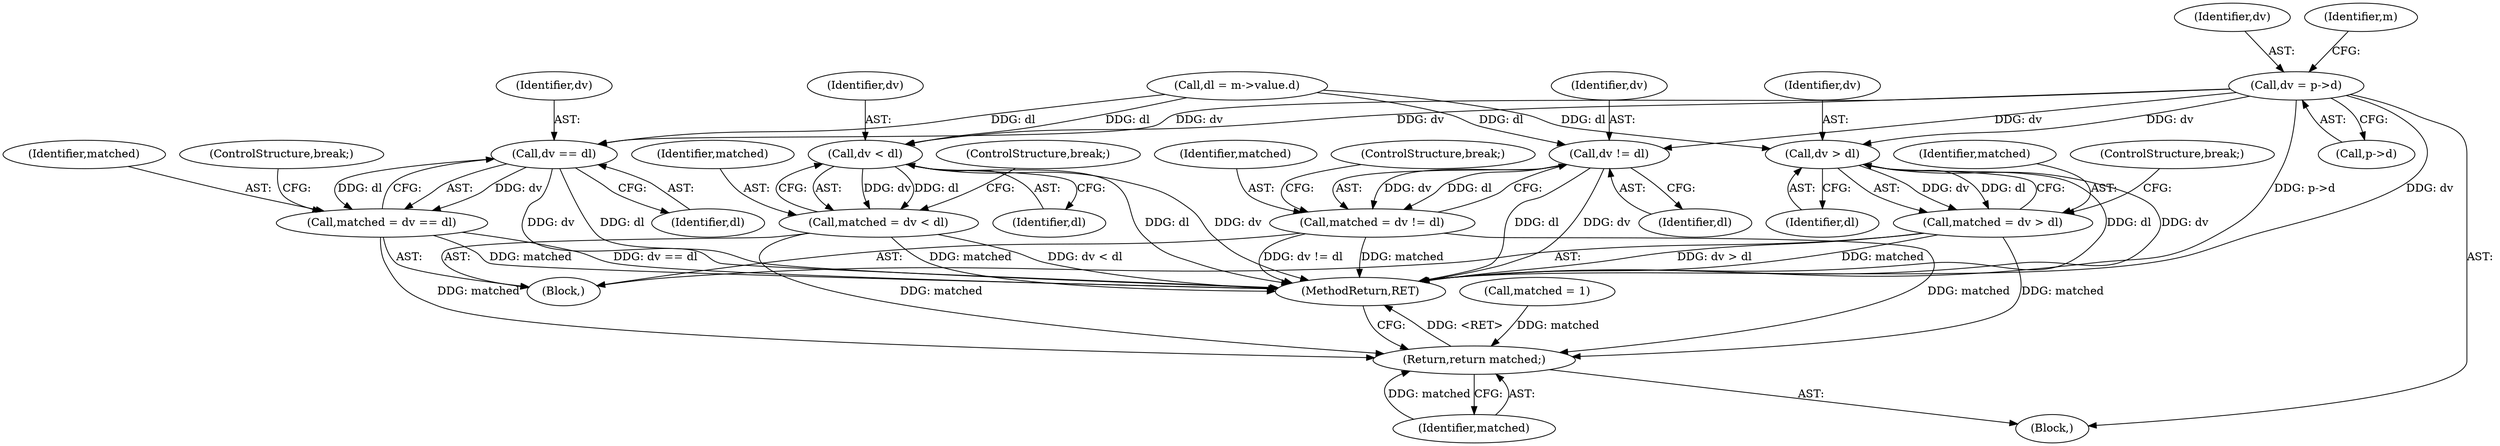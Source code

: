 digraph "0_file_4a284c89d6ef11aca34da65da7d673050a5ea320_1@pointer" {
"1000260" [label="(Call,dv = p->d)"];
"1000278" [label="(Call,dv != dl)"];
"1000276" [label="(Call,matched = dv != dl)"];
"1000313" [label="(Return,return matched;)"];
"1000285" [label="(Call,dv == dl)"];
"1000283" [label="(Call,matched = dv == dl)"];
"1000292" [label="(Call,dv > dl)"];
"1000290" [label="(Call,matched = dv > dl)"];
"1000299" [label="(Call,dv < dl)"];
"1000297" [label="(Call,matched = dv < dl)"];
"1000287" [label="(Identifier,dl)"];
"1000260" [label="(Call,dv = p->d)"];
"1000269" [label="(Block,)"];
"1000994" [label="(MethodReturn,RET)"];
"1000280" [label="(Identifier,dl)"];
"1000261" [label="(Identifier,dv)"];
"1000278" [label="(Call,dv != dl)"];
"1000253" [label="(Call,dl = m->value.d)"];
"1000294" [label="(Identifier,dl)"];
"1000302" [label="(ControlStructure,break;)"];
"1000293" [label="(Identifier,dv)"];
"1000301" [label="(Identifier,dl)"];
"1000271" [label="(Call,matched = 1)"];
"1000298" [label="(Identifier,matched)"];
"1000277" [label="(Identifier,matched)"];
"1000284" [label="(Identifier,matched)"];
"1000262" [label="(Call,p->d)"];
"1000299" [label="(Call,dv < dl)"];
"1000313" [label="(Return,return matched;)"];
"1000267" [label="(Identifier,m)"];
"1000285" [label="(Call,dv == dl)"];
"1000276" [label="(Call,matched = dv != dl)"];
"1000281" [label="(ControlStructure,break;)"];
"1000288" [label="(ControlStructure,break;)"];
"1000295" [label="(ControlStructure,break;)"];
"1000290" [label="(Call,matched = dv > dl)"];
"1000132" [label="(Block,)"];
"1000292" [label="(Call,dv > dl)"];
"1000291" [label="(Identifier,matched)"];
"1000286" [label="(Identifier,dv)"];
"1000283" [label="(Call,matched = dv == dl)"];
"1000297" [label="(Call,matched = dv < dl)"];
"1000279" [label="(Identifier,dv)"];
"1000314" [label="(Identifier,matched)"];
"1000300" [label="(Identifier,dv)"];
"1000260" -> "1000132"  [label="AST: "];
"1000260" -> "1000262"  [label="CFG: "];
"1000261" -> "1000260"  [label="AST: "];
"1000262" -> "1000260"  [label="AST: "];
"1000267" -> "1000260"  [label="CFG: "];
"1000260" -> "1000994"  [label="DDG: p->d"];
"1000260" -> "1000994"  [label="DDG: dv"];
"1000260" -> "1000278"  [label="DDG: dv"];
"1000260" -> "1000285"  [label="DDG: dv"];
"1000260" -> "1000292"  [label="DDG: dv"];
"1000260" -> "1000299"  [label="DDG: dv"];
"1000278" -> "1000276"  [label="AST: "];
"1000278" -> "1000280"  [label="CFG: "];
"1000279" -> "1000278"  [label="AST: "];
"1000280" -> "1000278"  [label="AST: "];
"1000276" -> "1000278"  [label="CFG: "];
"1000278" -> "1000994"  [label="DDG: dl"];
"1000278" -> "1000994"  [label="DDG: dv"];
"1000278" -> "1000276"  [label="DDG: dv"];
"1000278" -> "1000276"  [label="DDG: dl"];
"1000253" -> "1000278"  [label="DDG: dl"];
"1000276" -> "1000269"  [label="AST: "];
"1000277" -> "1000276"  [label="AST: "];
"1000281" -> "1000276"  [label="CFG: "];
"1000276" -> "1000994"  [label="DDG: dv != dl"];
"1000276" -> "1000994"  [label="DDG: matched"];
"1000276" -> "1000313"  [label="DDG: matched"];
"1000313" -> "1000132"  [label="AST: "];
"1000313" -> "1000314"  [label="CFG: "];
"1000314" -> "1000313"  [label="AST: "];
"1000994" -> "1000313"  [label="CFG: "];
"1000313" -> "1000994"  [label="DDG: <RET>"];
"1000314" -> "1000313"  [label="DDG: matched"];
"1000283" -> "1000313"  [label="DDG: matched"];
"1000271" -> "1000313"  [label="DDG: matched"];
"1000297" -> "1000313"  [label="DDG: matched"];
"1000290" -> "1000313"  [label="DDG: matched"];
"1000285" -> "1000283"  [label="AST: "];
"1000285" -> "1000287"  [label="CFG: "];
"1000286" -> "1000285"  [label="AST: "];
"1000287" -> "1000285"  [label="AST: "];
"1000283" -> "1000285"  [label="CFG: "];
"1000285" -> "1000994"  [label="DDG: dv"];
"1000285" -> "1000994"  [label="DDG: dl"];
"1000285" -> "1000283"  [label="DDG: dv"];
"1000285" -> "1000283"  [label="DDG: dl"];
"1000253" -> "1000285"  [label="DDG: dl"];
"1000283" -> "1000269"  [label="AST: "];
"1000284" -> "1000283"  [label="AST: "];
"1000288" -> "1000283"  [label="CFG: "];
"1000283" -> "1000994"  [label="DDG: dv == dl"];
"1000283" -> "1000994"  [label="DDG: matched"];
"1000292" -> "1000290"  [label="AST: "];
"1000292" -> "1000294"  [label="CFG: "];
"1000293" -> "1000292"  [label="AST: "];
"1000294" -> "1000292"  [label="AST: "];
"1000290" -> "1000292"  [label="CFG: "];
"1000292" -> "1000994"  [label="DDG: dl"];
"1000292" -> "1000994"  [label="DDG: dv"];
"1000292" -> "1000290"  [label="DDG: dv"];
"1000292" -> "1000290"  [label="DDG: dl"];
"1000253" -> "1000292"  [label="DDG: dl"];
"1000290" -> "1000269"  [label="AST: "];
"1000291" -> "1000290"  [label="AST: "];
"1000295" -> "1000290"  [label="CFG: "];
"1000290" -> "1000994"  [label="DDG: matched"];
"1000290" -> "1000994"  [label="DDG: dv > dl"];
"1000299" -> "1000297"  [label="AST: "];
"1000299" -> "1000301"  [label="CFG: "];
"1000300" -> "1000299"  [label="AST: "];
"1000301" -> "1000299"  [label="AST: "];
"1000297" -> "1000299"  [label="CFG: "];
"1000299" -> "1000994"  [label="DDG: dl"];
"1000299" -> "1000994"  [label="DDG: dv"];
"1000299" -> "1000297"  [label="DDG: dv"];
"1000299" -> "1000297"  [label="DDG: dl"];
"1000253" -> "1000299"  [label="DDG: dl"];
"1000297" -> "1000269"  [label="AST: "];
"1000298" -> "1000297"  [label="AST: "];
"1000302" -> "1000297"  [label="CFG: "];
"1000297" -> "1000994"  [label="DDG: matched"];
"1000297" -> "1000994"  [label="DDG: dv < dl"];
}
